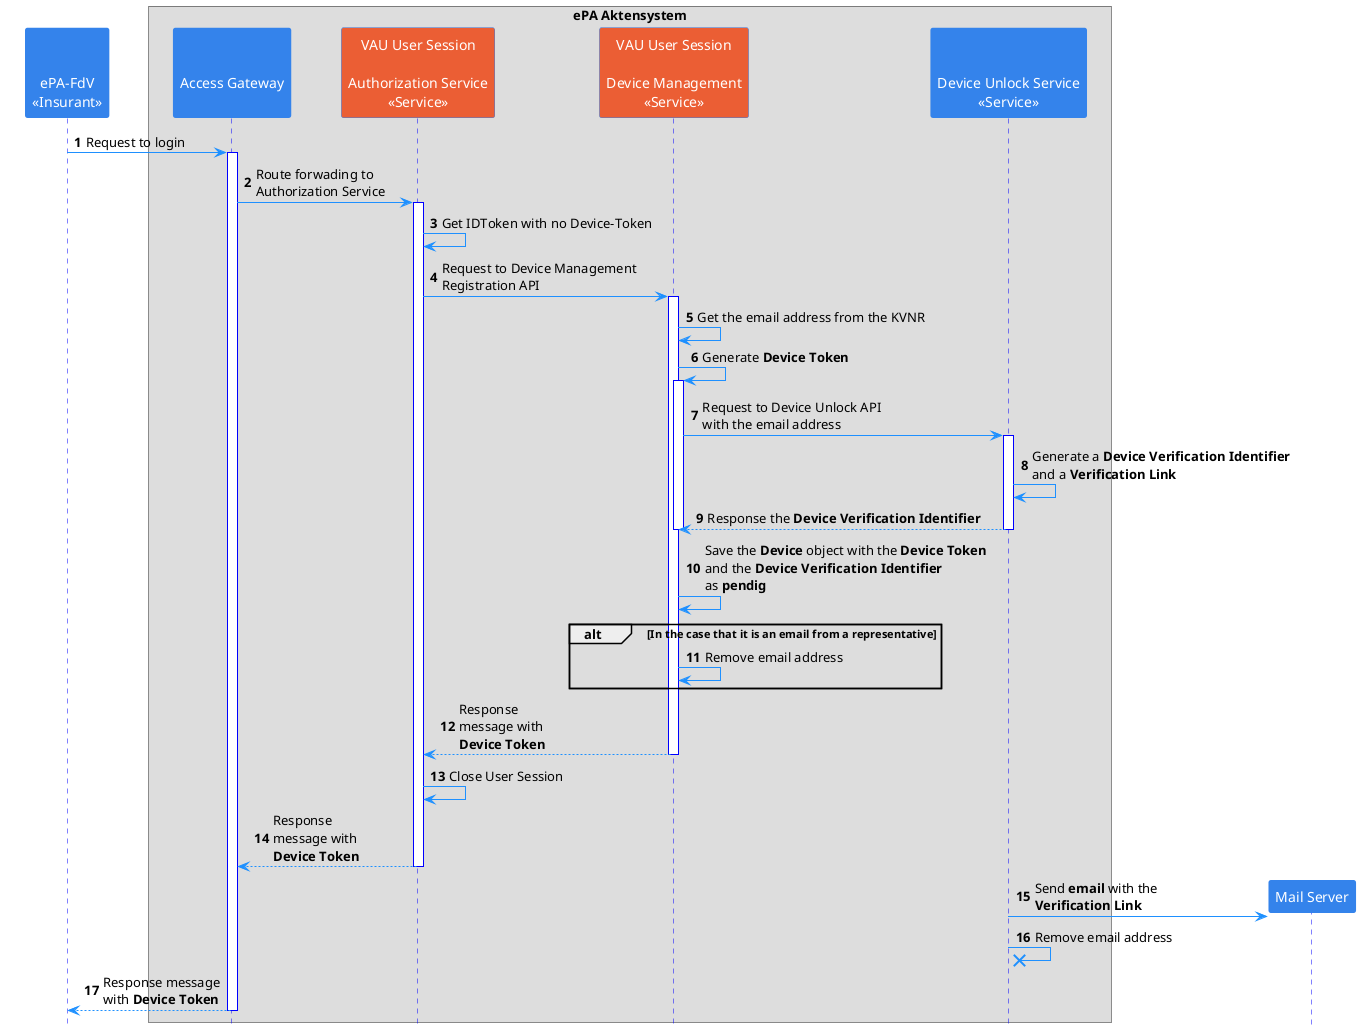 @startuml devicemanagement.registration

skinparam Shadowing false
skinparam ParticipantPadding 20
skinparam BoxPadding 10

skinparam participant {
    BackgroundColor #3483eb
    BorderColor #3483eb
    FontSize 14
    FontColor White
}

skinparam sequence {
    ArrowColor DodgerBlue
    ActorBorderColor DodgerBlue
    LifeLineBorderColor Blue
    ActorBackgroundColor #3483eb
    ActorFontSize 14
    NoteBackgroundColor #3483eb
}

hide footbox
autonumber

participant "\n\nePA-FdV\n<< Insurant >>" as fdv
box "ePA Aktensystem"
participant "\n\nAccess Gateway\n" as gateway
participant "VAU User Session\n\nAuthorization Service\n<< Service >>" as auth #eb5e34
participant "VAU User Session\n\nDevice Management\n<< Service >>" as dm #eb5e34
participant "\n\nDevice Unlock Service\n<< Service >>" as dus
end box
participant "Mail Server" as mail


fdv -> gateway : Request to login
activate gateway

gateway -> auth : Route forwading to\nAuthorization Service 
activate auth
auth -> auth : Get IDToken with no Device-Token
auth -> dm : Request to Device Management\nRegistration API

activate dm
dm -> dm: Get the email address from the KVNR
dm -> dm : Generate <b>Device Token</b>
activate dm

dm -> dus : Request to Device Unlock API\nwith the email address
activate dus

dus -> dus : Generate a <b>Device Verification Identifier</b>\nand a <b>Verification Link</b>
dus --> dm : Response the <b>Device Verification Identifier</b>
deactivate dus

deactivate dm
dm -> dm : Save the <b>Device</b> object with the <b>Device Token</b>\nand the <b>Device Verification Identifier</b>\nas <b>pendig</b>
alt In the case that it is an email from a representative
dm -> dm : Remove email address 
end

dm --> auth : Response\nmessage with\n<b>Device Token</b>
deactivate dm
auth -> auth : Close User Session
auth --> gateway : Response\nmessage with\n<b>Device Token</b>
deactivate auth

create mail
dus -> mail : Send <b>email</b> with the\n<b>Verification Link</b>
dus -x dus : Remove email address 

deactivate dm

gateway --> fdv : Response message\nwith <b>Device Token</b>
deactivate gateway



@enduml
